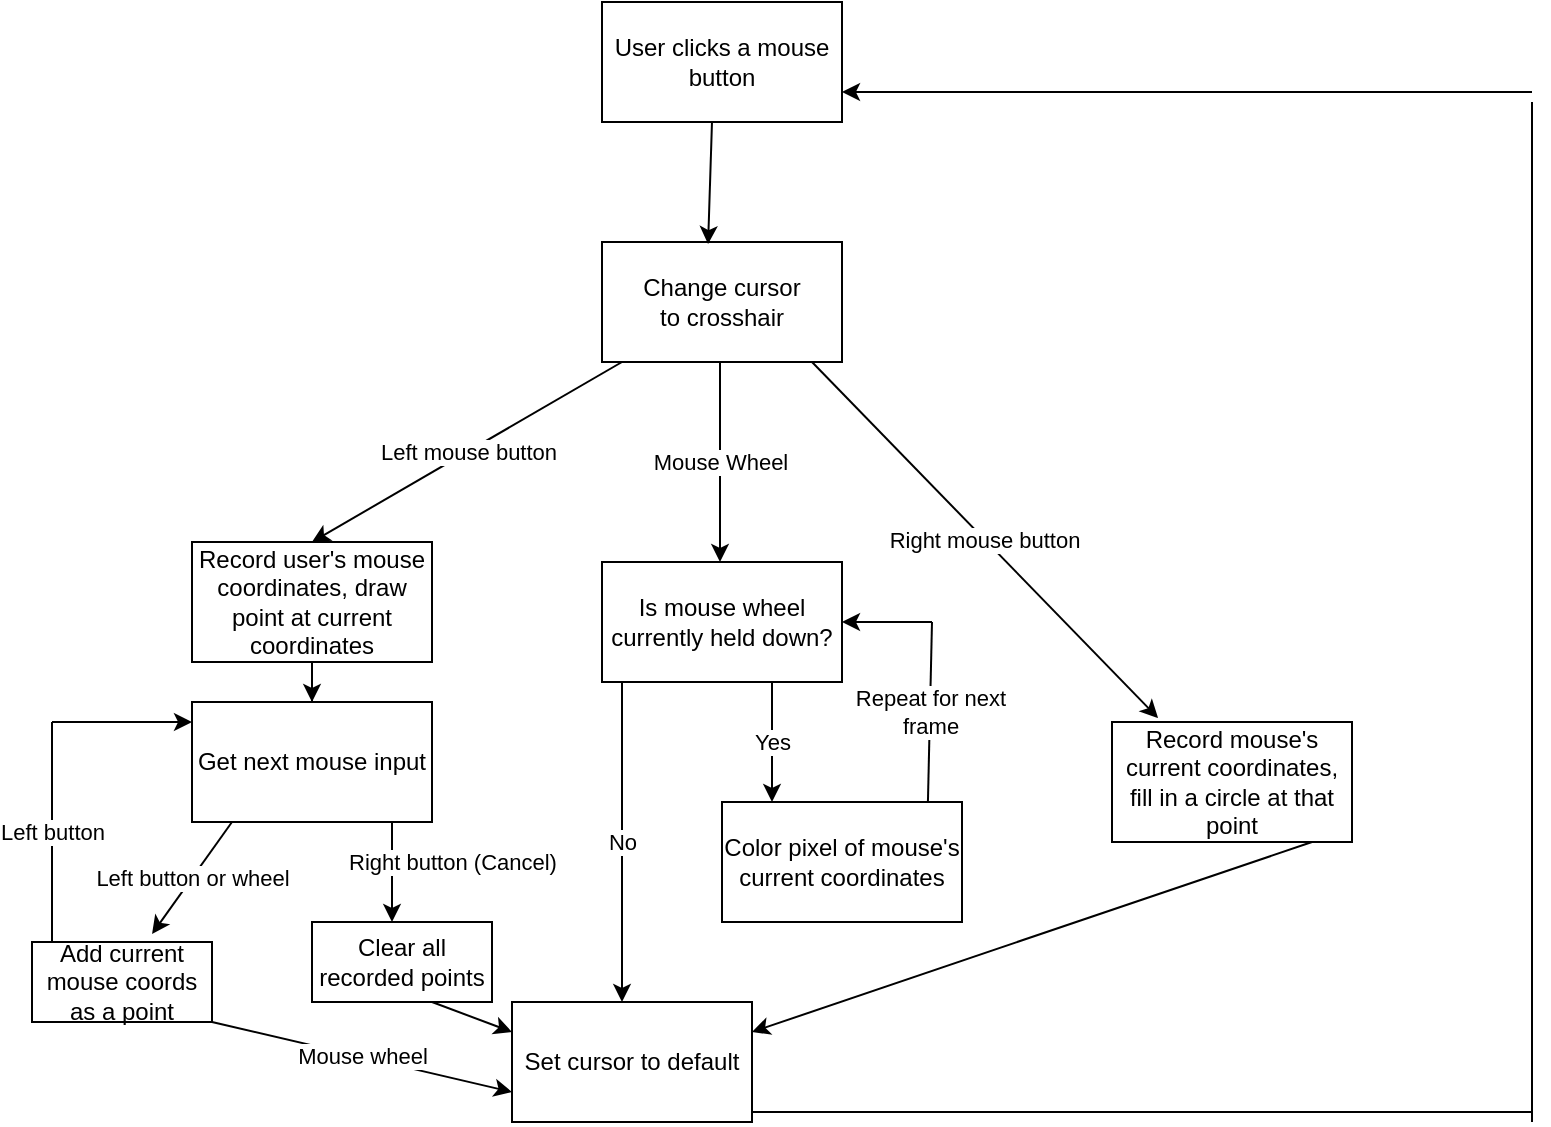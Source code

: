 <mxfile version="12.9.14" type="github">
  <diagram id="TXk5N9r_KYjATNX1HEGY" name="Page-1">
    <mxGraphModel dx="868" dy="479" grid="1" gridSize="10" guides="1" tooltips="1" connect="1" arrows="1" fold="1" page="1" pageScale="1" pageWidth="850" pageHeight="1100" math="0" shadow="0">
      <root>
        <mxCell id="0" />
        <mxCell id="1" parent="0" />
        <mxCell id="tnivI_kaHVQB3wsHPSdl-1" value="User clicks a mouse button" style="rounded=0;whiteSpace=wrap;html=1;" vertex="1" parent="1">
          <mxGeometry x="365" y="20" width="120" height="60" as="geometry" />
        </mxCell>
        <mxCell id="tnivI_kaHVQB3wsHPSdl-2" value="Left mouse button" style="endArrow=classic;html=1;entryX=0.5;entryY=0;entryDx=0;entryDy=0;" edge="1" parent="1" target="tnivI_kaHVQB3wsHPSdl-23">
          <mxGeometry width="50" height="50" relative="1" as="geometry">
            <mxPoint x="375" y="200" as="sourcePoint" />
            <mxPoint x="220" y="260" as="targetPoint" />
          </mxGeometry>
        </mxCell>
        <mxCell id="tnivI_kaHVQB3wsHPSdl-5" value="Mouse Wheel" style="endArrow=classic;html=1;" edge="1" parent="1">
          <mxGeometry width="50" height="50" relative="1" as="geometry">
            <mxPoint x="424" y="200" as="sourcePoint" />
            <mxPoint x="424" y="300" as="targetPoint" />
          </mxGeometry>
        </mxCell>
        <mxCell id="tnivI_kaHVQB3wsHPSdl-6" value="Right mouse button" style="endArrow=classic;html=1;entryX=0.192;entryY=-0.033;entryDx=0;entryDy=0;entryPerimeter=0;" edge="1" parent="1" target="tnivI_kaHVQB3wsHPSdl-21">
          <mxGeometry width="50" height="50" relative="1" as="geometry">
            <mxPoint x="470" y="200" as="sourcePoint" />
            <mxPoint x="610" y="280" as="targetPoint" />
          </mxGeometry>
        </mxCell>
        <mxCell id="tnivI_kaHVQB3wsHPSdl-7" value="Is mouse wheel currently held down?" style="rounded=0;whiteSpace=wrap;html=1;" vertex="1" parent="1">
          <mxGeometry x="365" y="300" width="120" height="60" as="geometry" />
        </mxCell>
        <mxCell id="tnivI_kaHVQB3wsHPSdl-8" value="No" style="endArrow=classic;html=1;" edge="1" parent="1">
          <mxGeometry width="50" height="50" relative="1" as="geometry">
            <mxPoint x="375" y="360" as="sourcePoint" />
            <mxPoint x="375" y="520" as="targetPoint" />
          </mxGeometry>
        </mxCell>
        <mxCell id="tnivI_kaHVQB3wsHPSdl-9" value="&lt;div&gt;Change cursor &lt;br&gt;&lt;/div&gt;&lt;div&gt;to crosshair&lt;br&gt;&lt;/div&gt;" style="rounded=0;whiteSpace=wrap;html=1;" vertex="1" parent="1">
          <mxGeometry x="365" y="140" width="120" height="60" as="geometry" />
        </mxCell>
        <mxCell id="tnivI_kaHVQB3wsHPSdl-10" value="" style="endArrow=classic;html=1;entryX=0.442;entryY=0.017;entryDx=0;entryDy=0;entryPerimeter=0;" edge="1" parent="1" target="tnivI_kaHVQB3wsHPSdl-9">
          <mxGeometry width="50" height="50" relative="1" as="geometry">
            <mxPoint x="420" y="80" as="sourcePoint" />
            <mxPoint x="470" y="30" as="targetPoint" />
          </mxGeometry>
        </mxCell>
        <mxCell id="tnivI_kaHVQB3wsHPSdl-12" value="Yes" style="endArrow=classic;html=1;" edge="1" parent="1">
          <mxGeometry width="50" height="50" relative="1" as="geometry">
            <mxPoint x="450" y="360" as="sourcePoint" />
            <mxPoint x="450" y="420" as="targetPoint" />
          </mxGeometry>
        </mxCell>
        <mxCell id="tnivI_kaHVQB3wsHPSdl-13" value="Color pixel of mouse&#39;s current coordinates" style="rounded=0;whiteSpace=wrap;html=1;" vertex="1" parent="1">
          <mxGeometry x="425" y="420" width="120" height="60" as="geometry" />
        </mxCell>
        <mxCell id="tnivI_kaHVQB3wsHPSdl-14" value="" style="endArrow=classic;html=1;entryX=1;entryY=0.5;entryDx=0;entryDy=0;" edge="1" parent="1" target="tnivI_kaHVQB3wsHPSdl-7">
          <mxGeometry width="50" height="50" relative="1" as="geometry">
            <mxPoint x="530" y="330" as="sourcePoint" />
            <mxPoint x="580" y="280" as="targetPoint" />
          </mxGeometry>
        </mxCell>
        <mxCell id="tnivI_kaHVQB3wsHPSdl-15" value="&lt;div&gt;Repeat for next &lt;br&gt;&lt;/div&gt;&lt;div&gt;frame&lt;br&gt;&lt;/div&gt;" style="endArrow=none;html=1;exitX=0.858;exitY=0;exitDx=0;exitDy=0;exitPerimeter=0;" edge="1" parent="1" source="tnivI_kaHVQB3wsHPSdl-13">
          <mxGeometry width="50" height="50" relative="1" as="geometry">
            <mxPoint x="480" y="380" as="sourcePoint" />
            <mxPoint x="530" y="330" as="targetPoint" />
          </mxGeometry>
        </mxCell>
        <mxCell id="tnivI_kaHVQB3wsHPSdl-16" value="Set cursor to default" style="rounded=0;whiteSpace=wrap;html=1;" vertex="1" parent="1">
          <mxGeometry x="320" y="520" width="120" height="60" as="geometry" />
        </mxCell>
        <mxCell id="tnivI_kaHVQB3wsHPSdl-18" value="" style="endArrow=classic;html=1;entryX=1;entryY=0.75;entryDx=0;entryDy=0;" edge="1" parent="1" target="tnivI_kaHVQB3wsHPSdl-1">
          <mxGeometry width="50" height="50" relative="1" as="geometry">
            <mxPoint x="830" y="65" as="sourcePoint" />
            <mxPoint x="830" y="40" as="targetPoint" />
          </mxGeometry>
        </mxCell>
        <mxCell id="tnivI_kaHVQB3wsHPSdl-19" value="" style="endArrow=none;html=1;" edge="1" parent="1">
          <mxGeometry width="50" height="50" relative="1" as="geometry">
            <mxPoint x="830" y="580" as="sourcePoint" />
            <mxPoint x="830" y="70" as="targetPoint" />
          </mxGeometry>
        </mxCell>
        <mxCell id="tnivI_kaHVQB3wsHPSdl-20" value="" style="endArrow=none;html=1;" edge="1" parent="1">
          <mxGeometry width="50" height="50" relative="1" as="geometry">
            <mxPoint x="440" y="575" as="sourcePoint" />
            <mxPoint x="830" y="575" as="targetPoint" />
          </mxGeometry>
        </mxCell>
        <mxCell id="tnivI_kaHVQB3wsHPSdl-21" value="Record mouse&#39;s current coordinates, fill in a circle at that point" style="rounded=0;whiteSpace=wrap;html=1;" vertex="1" parent="1">
          <mxGeometry x="620" y="380" width="120" height="60" as="geometry" />
        </mxCell>
        <mxCell id="tnivI_kaHVQB3wsHPSdl-22" value="" style="endArrow=classic;html=1;entryX=1;entryY=0.25;entryDx=0;entryDy=0;" edge="1" parent="1" target="tnivI_kaHVQB3wsHPSdl-16">
          <mxGeometry width="50" height="50" relative="1" as="geometry">
            <mxPoint x="720" y="440" as="sourcePoint" />
            <mxPoint x="770" y="390" as="targetPoint" />
          </mxGeometry>
        </mxCell>
        <mxCell id="tnivI_kaHVQB3wsHPSdl-25" value="" style="edgeStyle=orthogonalEdgeStyle;rounded=0;orthogonalLoop=1;jettySize=auto;html=1;" edge="1" parent="1" source="tnivI_kaHVQB3wsHPSdl-23" target="tnivI_kaHVQB3wsHPSdl-24">
          <mxGeometry relative="1" as="geometry" />
        </mxCell>
        <mxCell id="tnivI_kaHVQB3wsHPSdl-23" value="Record user&#39;s mouse coordinates, draw point at current coordinates" style="rounded=0;whiteSpace=wrap;html=1;" vertex="1" parent="1">
          <mxGeometry x="160" y="290" width="120" height="60" as="geometry" />
        </mxCell>
        <mxCell id="tnivI_kaHVQB3wsHPSdl-24" value="Get next mouse input" style="rounded=0;whiteSpace=wrap;html=1;" vertex="1" parent="1">
          <mxGeometry x="160" y="370" width="120" height="60" as="geometry" />
        </mxCell>
        <mxCell id="tnivI_kaHVQB3wsHPSdl-26" value="Right button (Cancel)" style="endArrow=classic;html=1;" edge="1" parent="1">
          <mxGeometry x="-0.2" y="30" width="50" height="50" relative="1" as="geometry">
            <mxPoint x="260" y="430" as="sourcePoint" />
            <mxPoint x="260" y="480" as="targetPoint" />
            <mxPoint as="offset" />
          </mxGeometry>
        </mxCell>
        <mxCell id="tnivI_kaHVQB3wsHPSdl-27" value="Clear all recorded points" style="rounded=0;whiteSpace=wrap;html=1;" vertex="1" parent="1">
          <mxGeometry x="220" y="480" width="90" height="40" as="geometry" />
        </mxCell>
        <mxCell id="tnivI_kaHVQB3wsHPSdl-28" value="" style="endArrow=classic;html=1;entryX=0;entryY=0.25;entryDx=0;entryDy=0;" edge="1" parent="1" target="tnivI_kaHVQB3wsHPSdl-16">
          <mxGeometry width="50" height="50" relative="1" as="geometry">
            <mxPoint x="280" y="520" as="sourcePoint" />
            <mxPoint x="330" y="470" as="targetPoint" />
          </mxGeometry>
        </mxCell>
        <mxCell id="tnivI_kaHVQB3wsHPSdl-29" value="Left button or wheel" style="endArrow=classic;html=1;entryX=0.667;entryY=-0.1;entryDx=0;entryDy=0;entryPerimeter=0;" edge="1" parent="1" target="tnivI_kaHVQB3wsHPSdl-30">
          <mxGeometry width="50" height="50" relative="1" as="geometry">
            <mxPoint x="180" y="430" as="sourcePoint" />
            <mxPoint x="180" y="480" as="targetPoint" />
          </mxGeometry>
        </mxCell>
        <mxCell id="tnivI_kaHVQB3wsHPSdl-30" value="Add current mouse coords as a point" style="rounded=0;whiteSpace=wrap;html=1;" vertex="1" parent="1">
          <mxGeometry x="80" y="490" width="90" height="40" as="geometry" />
        </mxCell>
        <mxCell id="tnivI_kaHVQB3wsHPSdl-32" value="" style="endArrow=classic;html=1;" edge="1" parent="1">
          <mxGeometry width="50" height="50" relative="1" as="geometry">
            <mxPoint x="90" y="380" as="sourcePoint" />
            <mxPoint x="160" y="380" as="targetPoint" />
          </mxGeometry>
        </mxCell>
        <mxCell id="tnivI_kaHVQB3wsHPSdl-33" value="Left button" style="endArrow=none;html=1;" edge="1" parent="1">
          <mxGeometry width="50" height="50" relative="1" as="geometry">
            <mxPoint x="90" y="490" as="sourcePoint" />
            <mxPoint x="90" y="380" as="targetPoint" />
          </mxGeometry>
        </mxCell>
        <mxCell id="tnivI_kaHVQB3wsHPSdl-34" value="Mouse wheel" style="endArrow=classic;html=1;entryX=0;entryY=0.75;entryDx=0;entryDy=0;" edge="1" parent="1" target="tnivI_kaHVQB3wsHPSdl-16">
          <mxGeometry width="50" height="50" relative="1" as="geometry">
            <mxPoint x="170" y="530" as="sourcePoint" />
            <mxPoint x="220" y="480" as="targetPoint" />
          </mxGeometry>
        </mxCell>
      </root>
    </mxGraphModel>
  </diagram>
</mxfile>

